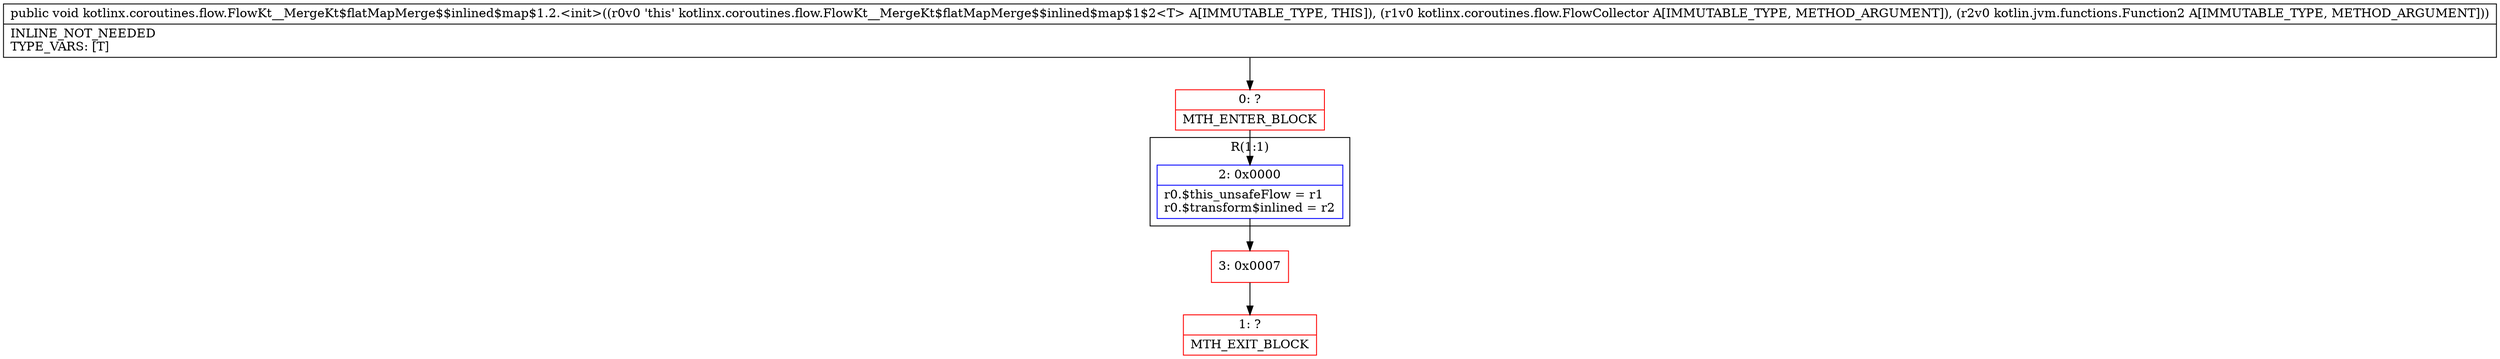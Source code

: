 digraph "CFG forkotlinx.coroutines.flow.FlowKt__MergeKt$flatMapMerge$$inlined$map$1.2.\<init\>(Lkotlinx\/coroutines\/flow\/FlowCollector;Lkotlin\/jvm\/functions\/Function2;)V" {
subgraph cluster_Region_745811449 {
label = "R(1:1)";
node [shape=record,color=blue];
Node_2 [shape=record,label="{2\:\ 0x0000|r0.$this_unsafeFlow = r1\lr0.$transform$inlined = r2\l}"];
}
Node_0 [shape=record,color=red,label="{0\:\ ?|MTH_ENTER_BLOCK\l}"];
Node_3 [shape=record,color=red,label="{3\:\ 0x0007}"];
Node_1 [shape=record,color=red,label="{1\:\ ?|MTH_EXIT_BLOCK\l}"];
MethodNode[shape=record,label="{public void kotlinx.coroutines.flow.FlowKt__MergeKt$flatMapMerge$$inlined$map$1.2.\<init\>((r0v0 'this' kotlinx.coroutines.flow.FlowKt__MergeKt$flatMapMerge$$inlined$map$1$2\<T\> A[IMMUTABLE_TYPE, THIS]), (r1v0 kotlinx.coroutines.flow.FlowCollector A[IMMUTABLE_TYPE, METHOD_ARGUMENT]), (r2v0 kotlin.jvm.functions.Function2 A[IMMUTABLE_TYPE, METHOD_ARGUMENT]))  | INLINE_NOT_NEEDED\lTYPE_VARS: [T]\l}"];
MethodNode -> Node_0;Node_2 -> Node_3;
Node_0 -> Node_2;
Node_3 -> Node_1;
}

